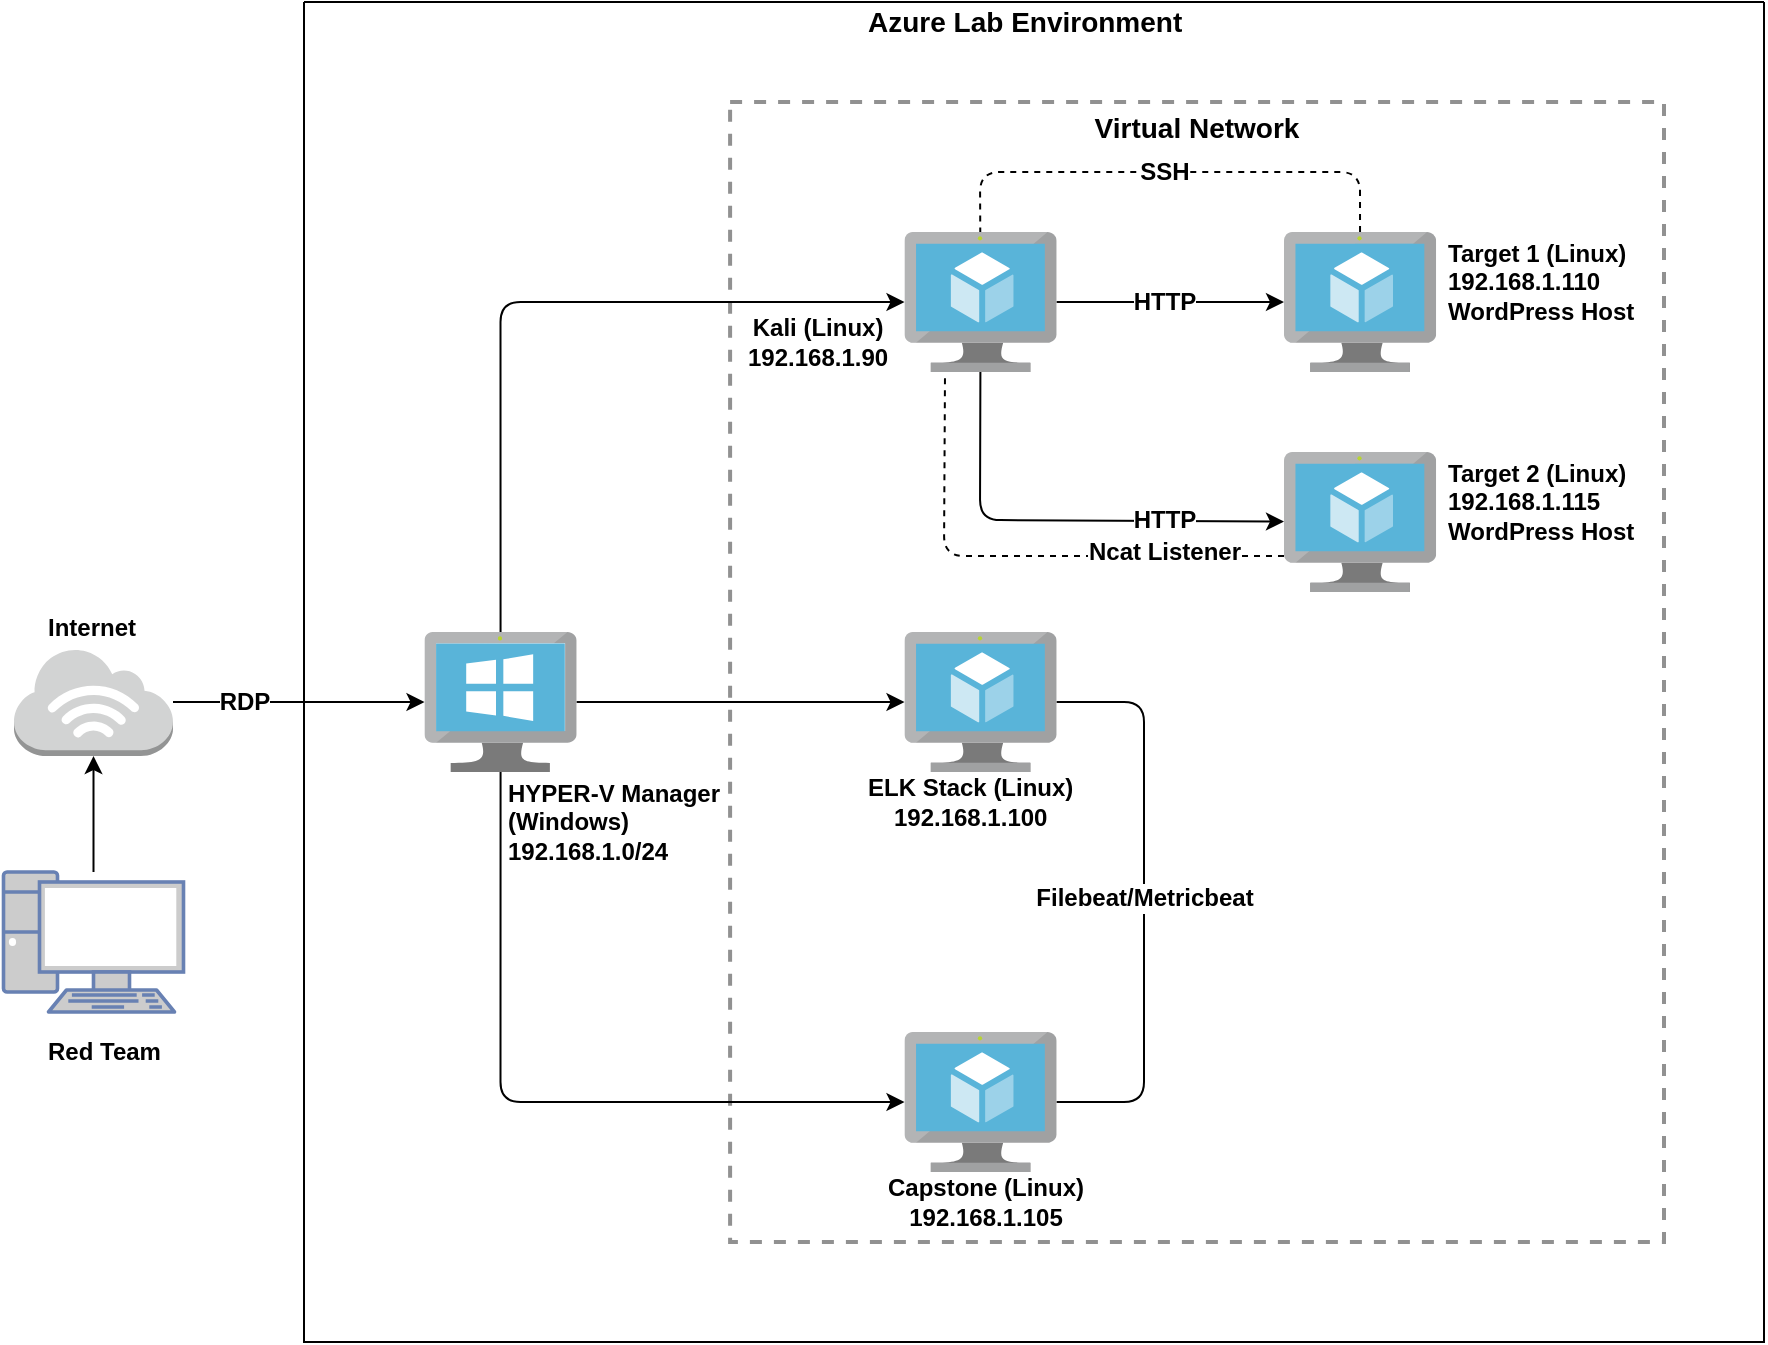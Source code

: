 <mxfile version="14.8.6" type="device"><diagram id="BOqgfmcHO_NX_-3niNcs" name="Page-1"><mxGraphModel dx="2302" dy="762" grid="1" gridSize="10" guides="1" tooltips="1" connect="1" arrows="1" fold="1" page="1" pageScale="1" pageWidth="1100" pageHeight="850" math="0" shadow="0"><root><mxCell id="0"/><mxCell id="1" parent="0"/><mxCell id="qAigCamumN9tYo2GDFdl-57" value="&lt;b&gt;&lt;font style=&quot;font-size: 14px&quot;&gt;Virtual Network&lt;/font&gt;&lt;/b&gt;" style="fontStyle=0;verticalAlign=top;align=center;spacingTop=-2;fillColor=none;rounded=0;whiteSpace=wrap;html=1;strokeColor=#919191;strokeWidth=2;dashed=1;container=1;collapsible=0;expand=0;recursiveResize=0;" parent="1" vertex="1"><mxGeometry x="443.05" y="60" width="466.95" height="570" as="geometry"/></mxCell><mxCell id="qAigCamumN9tYo2GDFdl-26" value="&lt;div&gt;&lt;b&gt;Target 2 (Linux)&lt;/b&gt;&lt;/div&gt;&lt;div&gt;&lt;b&gt;192.168.1.115&lt;/b&gt;&lt;/div&gt;&lt;div&gt;&lt;b&gt;WordPress Host&lt;/b&gt;&lt;/div&gt;" style="text;html=1;align=left;verticalAlign=middle;resizable=0;points=[];autosize=1;strokeColor=none;" parent="qAigCamumN9tYo2GDFdl-57" vertex="1"><mxGeometry x="356.95" y="175" width="110" height="50" as="geometry"/></mxCell><mxCell id="qAigCamumN9tYo2GDFdl-21" value="&lt;div&gt;&lt;b&gt;Target 1 (Linux)&lt;/b&gt;&lt;/div&gt;&lt;div&gt;&lt;b&gt;192.168.1.110&lt;/b&gt;&lt;/div&gt;&lt;div&gt;&lt;b&gt;WordPress Host&lt;/b&gt;&lt;/div&gt;" style="text;html=1;align=left;verticalAlign=middle;resizable=0;points=[];autosize=1;strokeColor=none;" parent="qAigCamumN9tYo2GDFdl-57" vertex="1"><mxGeometry x="356.95" y="65" width="110" height="50" as="geometry"/></mxCell><mxCell id="qAigCamumN9tYo2GDFdl-1" value="" style="fontColor=#0066CC;verticalAlign=top;verticalLabelPosition=bottom;labelPosition=center;align=center;html=1;outlineConnect=0;fillColor=#CCCCCC;strokeColor=#6881B3;gradientColor=none;gradientDirection=north;strokeWidth=2;shape=mxgraph.networks.pc;" parent="1" vertex="1"><mxGeometry x="79.75" y="445" width="90" height="70" as="geometry"/></mxCell><mxCell id="qAigCamumN9tYo2GDFdl-2" value="" style="outlineConnect=0;dashed=0;verticalLabelPosition=bottom;verticalAlign=top;align=center;html=1;shape=mxgraph.aws3.internet_3;fillColor=#D2D3D3;gradientColor=none;" parent="1" vertex="1"><mxGeometry x="85" y="333" width="79.5" height="54" as="geometry"/></mxCell><mxCell id="qAigCamumN9tYo2GDFdl-3" value="" style="aspect=fixed;html=1;points=[];align=center;image;fontSize=12;image=img/lib/mscae/VirtualMachineWindows.svg;" parent="1" vertex="1"><mxGeometry x="290.25" y="325" width="76.09" height="70" as="geometry"/></mxCell><mxCell id="qAigCamumN9tYo2GDFdl-4" value="" style="aspect=fixed;html=1;points=[];align=center;image;fontSize=12;image=img/lib/mscae/Virtual_Machine.svg;" parent="1" vertex="1"><mxGeometry x="530.25" y="325" width="76.09" height="70" as="geometry"/></mxCell><mxCell id="qAigCamumN9tYo2GDFdl-5" value="" style="aspect=fixed;html=1;points=[];align=center;image;fontSize=12;image=img/lib/mscae/Virtual_Machine.svg;" parent="1" vertex="1"><mxGeometry x="530.25" y="525" width="76.09" height="70" as="geometry"/></mxCell><mxCell id="qAigCamumN9tYo2GDFdl-6" value="" style="aspect=fixed;html=1;points=[];align=center;image;fontSize=12;image=img/lib/mscae/Virtual_Machine.svg;" parent="1" vertex="1"><mxGeometry x="530.25" y="125" width="76.09" height="70" as="geometry"/></mxCell><mxCell id="qAigCamumN9tYo2GDFdl-8" value="&lt;div style=&quot;text-align: center&quot;&gt;&lt;b&gt;Kali (Linux)&lt;/b&gt;&lt;/div&gt;&lt;div style=&quot;text-align: center&quot;&gt;&lt;b&gt;192.168.1.90&lt;/b&gt;&lt;/div&gt;" style="text;html=1;align=left;verticalAlign=middle;resizable=0;points=[];autosize=1;strokeColor=none;" parent="1" vertex="1"><mxGeometry x="450" y="165" width="90" height="30" as="geometry"/></mxCell><mxCell id="qAigCamumN9tYo2GDFdl-9" value="&lt;div style=&quot;text-align: center&quot;&gt;&lt;span&gt;&lt;b&gt;ELK Stack (Linux)&lt;/b&gt;&lt;/span&gt;&lt;/div&gt;&lt;div style=&quot;text-align: center&quot;&gt;&lt;span&gt;&lt;b&gt;192.168.1.100&lt;/b&gt;&lt;/span&gt;&lt;/div&gt;" style="text;html=1;align=left;verticalAlign=middle;resizable=0;points=[];autosize=1;strokeColor=none;" parent="1" vertex="1"><mxGeometry x="510.25" y="395" width="120" height="30" as="geometry"/></mxCell><mxCell id="qAigCamumN9tYo2GDFdl-10" value="&lt;div style=&quot;text-align: center&quot;&gt;&lt;span&gt;&lt;b&gt;Capstone (Linux)&lt;/b&gt;&lt;/span&gt;&lt;/div&gt;&lt;div style=&quot;text-align: center&quot;&gt;&lt;span&gt;&lt;b&gt;192.168.1.105&lt;/b&gt;&lt;/span&gt;&lt;/div&gt;" style="text;html=1;align=left;verticalAlign=middle;resizable=0;points=[];autosize=1;strokeColor=none;" parent="1" vertex="1"><mxGeometry x="520.25" y="595" width="110" height="30" as="geometry"/></mxCell><mxCell id="qAigCamumN9tYo2GDFdl-11" value="&lt;div&gt;&lt;span&gt;&lt;b&gt;HYPER-V Manager&lt;/b&gt;&lt;/span&gt;&lt;/div&gt;&lt;div&gt;&lt;span&gt;&lt;b&gt;(Windows)&lt;/b&gt;&lt;/span&gt;&lt;/div&gt;&lt;div&gt;&lt;span&gt;&lt;b&gt;192.168.1.0/24&lt;/b&gt;&lt;/span&gt;&lt;/div&gt;" style="text;html=1;align=left;verticalAlign=middle;resizable=0;points=[];autosize=1;strokeColor=none;" parent="1" vertex="1"><mxGeometry x="330.25" y="395" width="120" height="50" as="geometry"/></mxCell><mxCell id="qAigCamumN9tYo2GDFdl-12" value="&lt;div style=&quot;text-align: center&quot;&gt;&lt;b&gt;Red Team&lt;/b&gt;&lt;/div&gt;" style="text;html=1;align=left;verticalAlign=middle;resizable=0;points=[];autosize=1;strokeColor=none;" parent="1" vertex="1"><mxGeometry x="99.75" y="525" width="70" height="20" as="geometry"/></mxCell><mxCell id="qAigCamumN9tYo2GDFdl-13" value="&lt;div style=&quot;text-align: center&quot;&gt;&lt;b&gt;Internet&lt;/b&gt;&lt;/div&gt;" style="text;html=1;align=left;verticalAlign=middle;resizable=0;points=[];autosize=1;strokeColor=none;" parent="1" vertex="1"><mxGeometry x="99.75" y="313" width="60" height="20" as="geometry"/></mxCell><mxCell id="qAigCamumN9tYo2GDFdl-15" value="" style="endArrow=classic;html=1;" parent="1" source="qAigCamumN9tYo2GDFdl-6" target="qAigCamumN9tYo2GDFdl-23" edge="1"><mxGeometry width="50" height="50" relative="1" as="geometry"><mxPoint x="760.25" y="315" as="sourcePoint"/><mxPoint x="690.25" y="160" as="targetPoint"/></mxGeometry></mxCell><mxCell id="qAigCamumN9tYo2GDFdl-32" value="&lt;font style=&quot;font-size: 12px&quot;&gt;HTTP&lt;/font&gt;" style="edgeLabel;html=1;align=center;verticalAlign=middle;resizable=0;points=[];fontStyle=1" parent="qAigCamumN9tYo2GDFdl-15" vertex="1" connectable="0"><mxGeometry x="0.209" relative="1" as="geometry"><mxPoint x="-15" as="offset"/></mxGeometry></mxCell><mxCell id="qAigCamumN9tYo2GDFdl-16" value="" style="endArrow=classic;html=1;" parent="1" source="qAigCamumN9tYo2GDFdl-3" target="qAigCamumN9tYo2GDFdl-5" edge="1"><mxGeometry width="50" height="50" relative="1" as="geometry"><mxPoint x="89.75" y="225" as="sourcePoint"/><mxPoint x="139.75" y="175" as="targetPoint"/><Array as="points"><mxPoint x="328.25" y="560"/></Array></mxGeometry></mxCell><mxCell id="qAigCamumN9tYo2GDFdl-17" value="" style="endArrow=classic;html=1;" parent="1" source="qAigCamumN9tYo2GDFdl-3" target="qAigCamumN9tYo2GDFdl-4" edge="1"><mxGeometry width="50" height="50" relative="1" as="geometry"><mxPoint x="99.75" y="235" as="sourcePoint"/><mxPoint x="149.75" y="185" as="targetPoint"/></mxGeometry></mxCell><mxCell id="qAigCamumN9tYo2GDFdl-18" value="" style="endArrow=classic;html=1;" parent="1" source="qAigCamumN9tYo2GDFdl-3" target="qAigCamumN9tYo2GDFdl-6" edge="1"><mxGeometry width="50" height="50" relative="1" as="geometry"><mxPoint x="109.75" y="245" as="sourcePoint"/><mxPoint x="310.25" y="185" as="targetPoint"/><Array as="points"><mxPoint x="328.25" y="160"/></Array></mxGeometry></mxCell><mxCell id="qAigCamumN9tYo2GDFdl-19" value="" style="endArrow=classic;html=1;" parent="1" source="qAigCamumN9tYo2GDFdl-2" target="qAigCamumN9tYo2GDFdl-3" edge="1"><mxGeometry width="50" height="50" relative="1" as="geometry"><mxPoint x="119.75" y="255" as="sourcePoint"/><mxPoint x="169.75" y="205" as="targetPoint"/></mxGeometry></mxCell><mxCell id="qAigCamumN9tYo2GDFdl-28" value="&lt;font style=&quot;font-size: 12px&quot;&gt;RDP&lt;/font&gt;" style="edgeLabel;html=1;align=center;verticalAlign=middle;resizable=0;points=[];fontStyle=1" parent="qAigCamumN9tYo2GDFdl-19" vertex="1" connectable="0"><mxGeometry x="-0.165" y="-1" relative="1" as="geometry"><mxPoint x="-17" y="-1" as="offset"/></mxGeometry></mxCell><mxCell id="qAigCamumN9tYo2GDFdl-20" value="" style="endArrow=classic;html=1;" parent="1" source="qAigCamumN9tYo2GDFdl-1" target="qAigCamumN9tYo2GDFdl-2" edge="1"><mxGeometry width="50" height="50" relative="1" as="geometry"><mxPoint x="210.25" y="365" as="sourcePoint"/><mxPoint x="260.25" y="315" as="targetPoint"/></mxGeometry></mxCell><mxCell id="qAigCamumN9tYo2GDFdl-23" value="" style="aspect=fixed;html=1;points=[];align=center;image;fontSize=12;image=img/lib/mscae/Virtual_Machine.svg;" parent="1" vertex="1"><mxGeometry x="720" y="125" width="76.09" height="70" as="geometry"/></mxCell><mxCell id="qAigCamumN9tYo2GDFdl-24" value="" style="aspect=fixed;html=1;points=[];align=center;image;fontSize=12;image=img/lib/mscae/Virtual_Machine.svg;" parent="1" vertex="1"><mxGeometry x="720" y="235" width="76.09" height="70" as="geometry"/></mxCell><mxCell id="qAigCamumN9tYo2GDFdl-25" value="" style="endArrow=classic;html=1;" parent="1" source="qAigCamumN9tYo2GDFdl-6" target="qAigCamumN9tYo2GDFdl-24" edge="1"><mxGeometry width="50" height="50" relative="1" as="geometry"><mxPoint x="616.34" y="170" as="sourcePoint"/><mxPoint x="720" y="170" as="targetPoint"/><Array as="points"><mxPoint x="568" y="269"/></Array></mxGeometry></mxCell><mxCell id="qAigCamumN9tYo2GDFdl-33" value="&lt;font style=&quot;font-size: 12px&quot;&gt;HTTP&lt;/font&gt;" style="edgeLabel;html=1;align=center;verticalAlign=middle;resizable=0;points=[];fontStyle=1" parent="qAigCamumN9tYo2GDFdl-25" vertex="1" connectable="0"><mxGeometry x="-0.072" relative="1" as="geometry"><mxPoint x="61" as="offset"/></mxGeometry></mxCell><mxCell id="qAigCamumN9tYo2GDFdl-29" value="" style="endArrow=none;dashed=1;html=1;" parent="1" source="qAigCamumN9tYo2GDFdl-23" target="qAigCamumN9tYo2GDFdl-6" edge="1"><mxGeometry width="50" height="50" relative="1" as="geometry"><mxPoint x="890" y="95" as="sourcePoint"/><mxPoint x="680" y="55" as="targetPoint"/><Array as="points"><mxPoint x="758" y="95"/><mxPoint x="568" y="95"/></Array></mxGeometry></mxCell><mxCell id="qAigCamumN9tYo2GDFdl-34" value="&lt;font style=&quot;font-size: 12px&quot;&gt;SSH&lt;/font&gt;" style="edgeLabel;html=1;align=center;verticalAlign=middle;resizable=0;points=[];fontStyle=1" parent="qAigCamumN9tYo2GDFdl-29" vertex="1" connectable="0"><mxGeometry x="0.224" y="3" relative="1" as="geometry"><mxPoint x="25" y="-3" as="offset"/></mxGeometry></mxCell><mxCell id="qAigCamumN9tYo2GDFdl-30" value="" style="endArrow=none;html=1;" parent="1" source="qAigCamumN9tYo2GDFdl-5" target="qAigCamumN9tYo2GDFdl-4" edge="1"><mxGeometry width="50" height="50" relative="1" as="geometry"><mxPoint x="830" y="525" as="sourcePoint"/><mxPoint x="710" y="425" as="targetPoint"/><Array as="points"><mxPoint x="650" y="560"/><mxPoint x="650" y="360"/></Array></mxGeometry></mxCell><mxCell id="qAigCamumN9tYo2GDFdl-31" value="&lt;font style=&quot;font-size: 12px&quot;&gt;Filebeat/Metricbeat&lt;/font&gt;" style="edgeLabel;html=1;align=center;verticalAlign=middle;resizable=0;points=[];fontStyle=1" parent="qAigCamumN9tYo2GDFdl-30" vertex="1" connectable="0"><mxGeometry x="0.109" relative="1" as="geometry"><mxPoint y="14" as="offset"/></mxGeometry></mxCell><mxCell id="qAigCamumN9tYo2GDFdl-55" value="" style="endArrow=none;dashed=1;html=1;entryX=0.266;entryY=1.029;entryDx=0;entryDy=0;entryPerimeter=0;" parent="1" target="qAigCamumN9tYo2GDFdl-6" edge="1"><mxGeometry width="50" height="50" relative="1" as="geometry"><mxPoint x="720" y="287" as="sourcePoint"/><mxPoint x="760.136" y="385" as="targetPoint"/><Array as="points"><mxPoint x="700" y="287"/><mxPoint x="660" y="287"/><mxPoint x="550" y="287"/></Array></mxGeometry></mxCell><mxCell id="qAigCamumN9tYo2GDFdl-56" value="&lt;font style=&quot;font-size: 12px&quot;&gt;Ncat Listener&lt;/font&gt;" style="edgeLabel;html=1;align=center;verticalAlign=middle;resizable=0;points=[];fontStyle=1" parent="qAigCamumN9tYo2GDFdl-55" vertex="1" connectable="0"><mxGeometry x="0.224" y="3" relative="1" as="geometry"><mxPoint x="99" y="-5" as="offset"/></mxGeometry></mxCell><mxCell id="-topxj98QirTdkyBsRZM-2" value="" style="swimlane;startSize=0;" vertex="1" parent="1"><mxGeometry x="230" y="10" width="730" height="670" as="geometry"/></mxCell><mxCell id="-topxj98QirTdkyBsRZM-3" value="&lt;div style=&quot;text-align: center&quot;&gt;&lt;b&gt;&lt;font style=&quot;font-size: 14px&quot;&gt;Azure Lab Environment&lt;/font&gt;&lt;/b&gt;&lt;br&gt;&lt;/div&gt;" style="text;html=1;align=left;verticalAlign=middle;resizable=0;points=[];autosize=1;strokeColor=none;" vertex="1" parent="-topxj98QirTdkyBsRZM-2"><mxGeometry x="280.25" width="170" height="20" as="geometry"/></mxCell></root></mxGraphModel></diagram></mxfile>